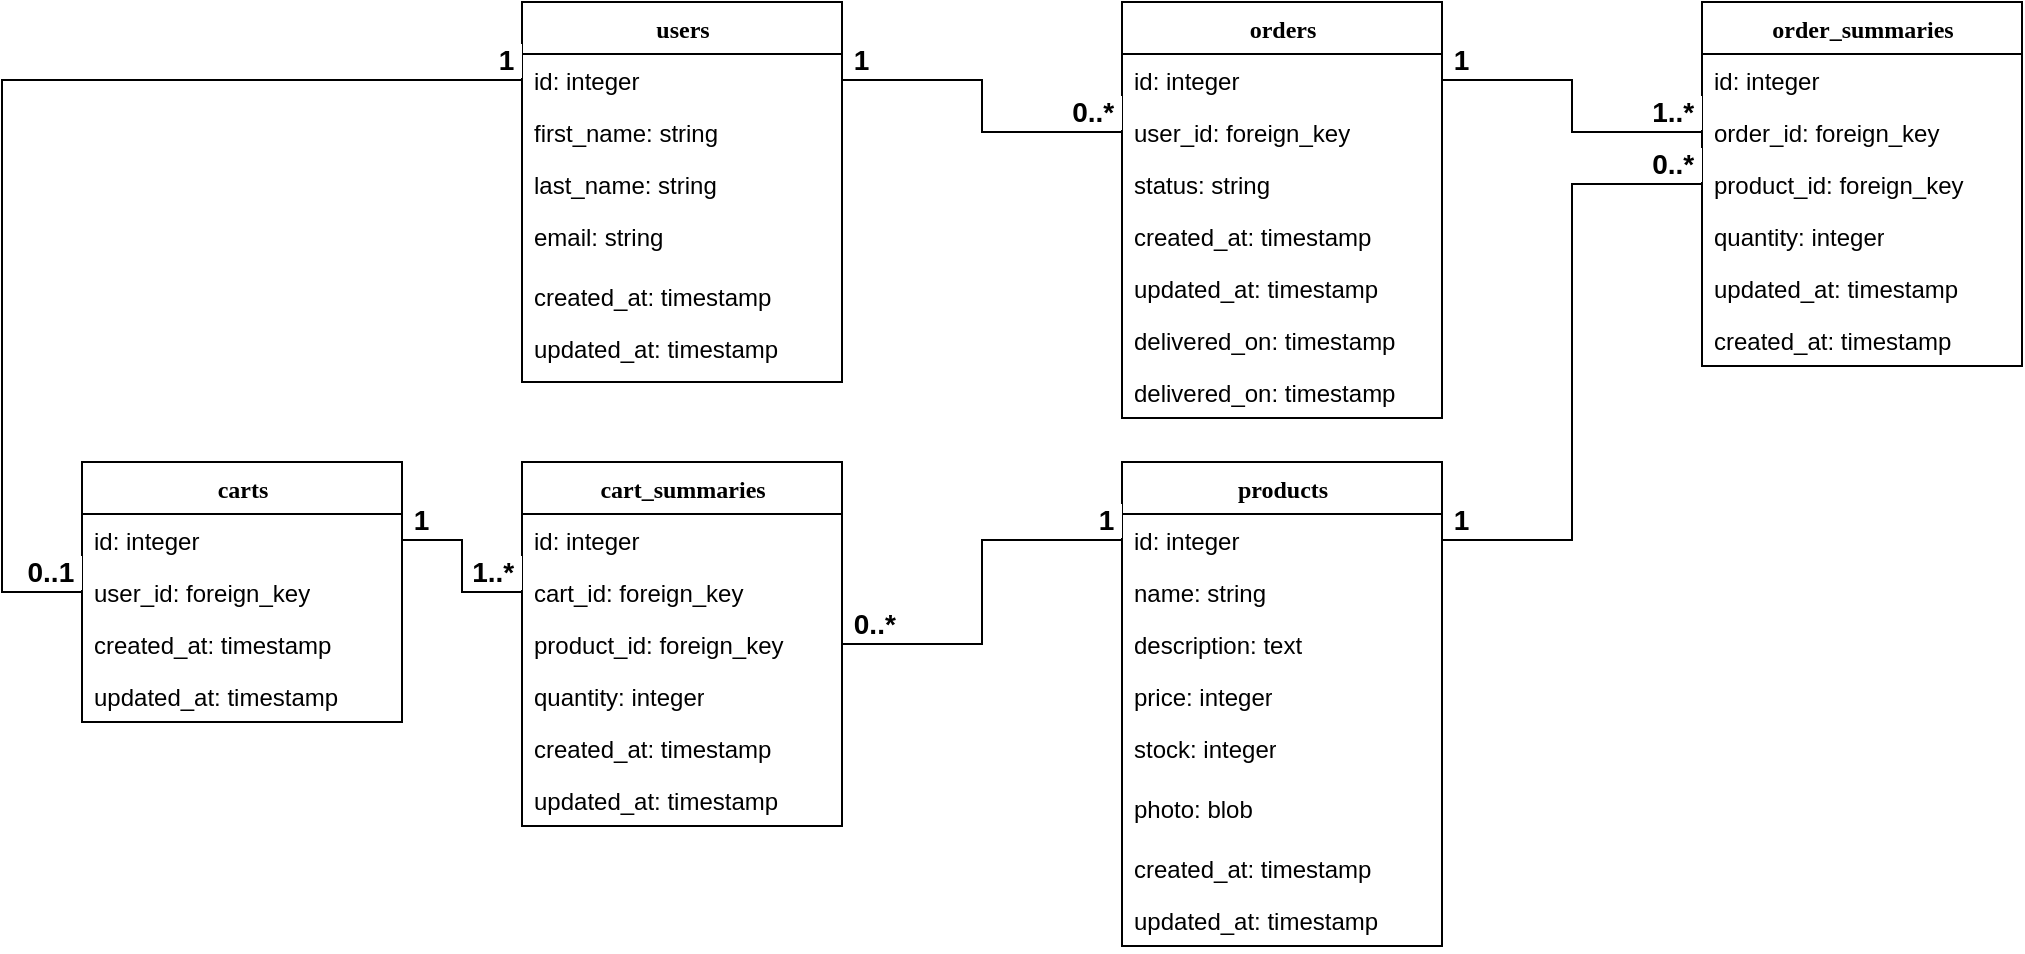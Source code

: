 <mxfile version="20.8.20" type="google"><diagram name="Page-1" id="9f46799a-70d6-7492-0946-bef42562c5a5"><mxGraphModel grid="1" page="1" gridSize="10" guides="1" tooltips="1" connect="1" arrows="1" fold="1" pageScale="1" pageWidth="1100" pageHeight="850" background="none" math="0" shadow="0"><root><mxCell id="0"/><mxCell id="1" parent="0"/><mxCell id="78961159f06e98e8-17" value="products" style="swimlane;html=1;fontStyle=1;align=center;verticalAlign=top;childLayout=stackLayout;horizontal=1;startSize=26;horizontalStack=0;resizeParent=1;resizeLast=0;collapsible=1;marginBottom=0;swimlaneFillColor=#ffffff;rounded=0;shadow=0;comic=0;labelBackgroundColor=none;strokeWidth=1;fillColor=none;fontFamily=Verdana;fontSize=12" vertex="1" parent="1"><mxGeometry x="620" y="310" width="160" height="242" as="geometry"/></mxCell><mxCell id="78961159f06e98e8-21" value="id: integer" style="text;html=1;strokeColor=none;fillColor=none;align=left;verticalAlign=top;spacingLeft=4;spacingRight=4;whiteSpace=wrap;overflow=hidden;rotatable=0;points=[[0,0.5],[1,0.5]];portConstraint=eastwest;" vertex="1" parent="78961159f06e98e8-17"><mxGeometry y="26" width="160" height="26" as="geometry"/></mxCell><mxCell id="78961159f06e98e8-23" value="name: string" style="text;html=1;strokeColor=none;fillColor=none;align=left;verticalAlign=top;spacingLeft=4;spacingRight=4;whiteSpace=wrap;overflow=hidden;rotatable=0;points=[[0,0.5],[1,0.5]];portConstraint=eastwest;" vertex="1" parent="78961159f06e98e8-17"><mxGeometry y="52" width="160" height="26" as="geometry"/></mxCell><mxCell id="78961159f06e98e8-25" value="description: text" style="text;html=1;strokeColor=none;fillColor=none;align=left;verticalAlign=top;spacingLeft=4;spacingRight=4;whiteSpace=wrap;overflow=hidden;rotatable=0;points=[[0,0.5],[1,0.5]];portConstraint=eastwest;" vertex="1" parent="78961159f06e98e8-17"><mxGeometry y="78" width="160" height="26" as="geometry"/></mxCell><mxCell id="78961159f06e98e8-26" value="price: integer" style="text;html=1;strokeColor=none;fillColor=none;align=left;verticalAlign=top;spacingLeft=4;spacingRight=4;whiteSpace=wrap;overflow=hidden;rotatable=0;points=[[0,0.5],[1,0.5]];portConstraint=eastwest;" vertex="1" parent="78961159f06e98e8-17"><mxGeometry y="104" width="160" height="26" as="geometry"/></mxCell><mxCell id="78961159f06e98e8-24" value="stock: integer" style="text;html=1;strokeColor=none;fillColor=none;align=left;verticalAlign=top;spacingLeft=4;spacingRight=4;whiteSpace=wrap;overflow=hidden;rotatable=0;points=[[0,0.5],[1,0.5]];portConstraint=eastwest;" vertex="1" parent="78961159f06e98e8-17"><mxGeometry y="130" width="160" height="30" as="geometry"/></mxCell><mxCell id="frZd8vpUcfduNd5snFsb-53" value="photo: blob" style="text;html=1;strokeColor=none;fillColor=none;align=left;verticalAlign=top;spacingLeft=4;spacingRight=4;whiteSpace=wrap;overflow=hidden;rotatable=0;points=[[0,0.5],[1,0.5]];portConstraint=eastwest;" vertex="1" parent="78961159f06e98e8-17"><mxGeometry y="160" width="160" height="30" as="geometry"/></mxCell><mxCell id="bodxvVu-SXC_c7wXkFbQ-30" value="created_at: timestamp" style="text;html=1;strokeColor=none;fillColor=none;align=left;verticalAlign=top;spacingLeft=4;spacingRight=4;whiteSpace=wrap;overflow=hidden;rotatable=0;points=[[0,0.5],[1,0.5]];portConstraint=eastwest;" vertex="1" parent="78961159f06e98e8-17"><mxGeometry y="190" width="160" height="26" as="geometry"/></mxCell><mxCell id="bodxvVu-SXC_c7wXkFbQ-31" value="updated_at: timestamp" style="text;html=1;strokeColor=none;fillColor=none;align=left;verticalAlign=top;spacingLeft=4;spacingRight=4;whiteSpace=wrap;overflow=hidden;rotatable=0;points=[[0,0.5],[1,0.5]];portConstraint=eastwest;" vertex="1" parent="78961159f06e98e8-17"><mxGeometry y="216" width="160" height="26" as="geometry"/></mxCell><mxCell id="78961159f06e98e8-30" value="users" style="swimlane;html=1;fontStyle=1;align=center;verticalAlign=top;childLayout=stackLayout;horizontal=1;startSize=26;horizontalStack=0;resizeParent=1;resizeLast=0;collapsible=1;marginBottom=0;swimlaneFillColor=#ffffff;rounded=0;shadow=0;comic=0;labelBackgroundColor=none;strokeWidth=1;fillColor=none;fontFamily=Verdana;fontSize=12" vertex="1" parent="1"><mxGeometry x="320" y="80" width="160" height="190" as="geometry"/></mxCell><mxCell id="bodxvVu-SXC_c7wXkFbQ-3" value="&lt;div&gt;id: integer&lt;br&gt;&lt;/div&gt;&lt;div&gt;&lt;br&gt;&lt;/div&gt;" style="text;html=1;strokeColor=none;fillColor=none;align=left;verticalAlign=top;spacingLeft=4;spacingRight=4;whiteSpace=wrap;overflow=hidden;rotatable=0;points=[[0,0.5],[1,0.5]];portConstraint=eastwest;" vertex="1" parent="78961159f06e98e8-30"><mxGeometry y="26" width="160" height="26" as="geometry"/></mxCell><mxCell id="78961159f06e98e8-31" value="first_name: string" style="text;html=1;strokeColor=none;fillColor=none;align=left;verticalAlign=top;spacingLeft=4;spacingRight=4;whiteSpace=wrap;overflow=hidden;rotatable=0;points=[[0,0.5],[1,0.5]];portConstraint=eastwest;" vertex="1" parent="78961159f06e98e8-30"><mxGeometry y="52" width="160" height="26" as="geometry"/></mxCell><mxCell id="78961159f06e98e8-32" value="last_name: string" style="text;html=1;strokeColor=none;fillColor=none;align=left;verticalAlign=top;spacingLeft=4;spacingRight=4;whiteSpace=wrap;overflow=hidden;rotatable=0;points=[[0,0.5],[1,0.5]];portConstraint=eastwest;" vertex="1" parent="78961159f06e98e8-30"><mxGeometry y="78" width="160" height="26" as="geometry"/></mxCell><mxCell id="78961159f06e98e8-33" value="email: string" style="text;html=1;strokeColor=none;fillColor=none;align=left;verticalAlign=top;spacingLeft=4;spacingRight=4;whiteSpace=wrap;overflow=hidden;rotatable=0;points=[[0,0.5],[1,0.5]];portConstraint=eastwest;" vertex="1" parent="78961159f06e98e8-30"><mxGeometry y="104" width="160" height="26" as="geometry"/></mxCell><mxCell id="78961159f06e98e8-39" value="+ method(type): type" style="text;html=1;strokeColor=none;fillColor=none;align=left;verticalAlign=top;spacingLeft=4;spacingRight=4;whiteSpace=wrap;overflow=hidden;rotatable=0;points=[[0,0.5],[1,0.5]];portConstraint=eastwest;" vertex="1" parent="78961159f06e98e8-30"><mxGeometry y="130" width="160" height="4" as="geometry"/></mxCell><mxCell id="bodxvVu-SXC_c7wXkFbQ-26" value="created_at: timestamp" style="text;html=1;strokeColor=none;fillColor=none;align=left;verticalAlign=top;spacingLeft=4;spacingRight=4;whiteSpace=wrap;overflow=hidden;rotatable=0;points=[[0,0.5],[1,0.5]];portConstraint=eastwest;" vertex="1" parent="78961159f06e98e8-30"><mxGeometry y="134" width="160" height="26" as="geometry"/></mxCell><mxCell id="bodxvVu-SXC_c7wXkFbQ-27" value="updated_at: timestamp" style="text;html=1;strokeColor=none;fillColor=none;align=left;verticalAlign=top;spacingLeft=4;spacingRight=4;whiteSpace=wrap;overflow=hidden;rotatable=0;points=[[0,0.5],[1,0.5]];portConstraint=eastwest;" vertex="1" parent="78961159f06e98e8-30"><mxGeometry y="160" width="160" height="26" as="geometry"/></mxCell><mxCell id="78961159f06e98e8-43" value="orders" style="swimlane;html=1;fontStyle=1;align=center;verticalAlign=top;childLayout=stackLayout;horizontal=1;startSize=26;horizontalStack=0;resizeParent=1;resizeLast=0;collapsible=1;marginBottom=0;swimlaneFillColor=#ffffff;rounded=0;shadow=0;comic=0;labelBackgroundColor=none;strokeWidth=1;fillColor=none;fontFamily=Verdana;fontSize=12" vertex="1" parent="1"><mxGeometry x="620" y="80" width="160" height="208" as="geometry"/></mxCell><mxCell id="78961159f06e98e8-45" value="id: integer" style="text;html=1;strokeColor=none;fillColor=none;align=left;verticalAlign=top;spacingLeft=4;spacingRight=4;whiteSpace=wrap;overflow=hidden;rotatable=0;points=[[0,0.5],[1,0.5]];portConstraint=eastwest;" vertex="1" parent="78961159f06e98e8-43"><mxGeometry y="26" width="160" height="26" as="geometry"/></mxCell><mxCell id="bodxvVu-SXC_c7wXkFbQ-4" value="user_id: foreign_key" style="text;html=1;strokeColor=none;fillColor=none;align=left;verticalAlign=top;spacingLeft=4;spacingRight=4;whiteSpace=wrap;overflow=hidden;rotatable=0;points=[[0,0.5],[1,0.5]];portConstraint=eastwest;" vertex="1" parent="78961159f06e98e8-43"><mxGeometry y="52" width="160" height="26" as="geometry"/></mxCell><mxCell id="bodxvVu-SXC_c7wXkFbQ-21" value="status: string" style="text;html=1;strokeColor=none;fillColor=none;align=left;verticalAlign=top;spacingLeft=4;spacingRight=4;whiteSpace=wrap;overflow=hidden;rotatable=0;points=[[0,0.5],[1,0.5]];portConstraint=eastwest;" vertex="1" parent="78961159f06e98e8-43"><mxGeometry y="78" width="160" height="26" as="geometry"/></mxCell><mxCell id="bodxvVu-SXC_c7wXkFbQ-24" value="created_at: timestamp" style="text;html=1;strokeColor=none;fillColor=none;align=left;verticalAlign=top;spacingLeft=4;spacingRight=4;whiteSpace=wrap;overflow=hidden;rotatable=0;points=[[0,0.5],[1,0.5]];portConstraint=eastwest;" vertex="1" parent="78961159f06e98e8-43"><mxGeometry y="104" width="160" height="26" as="geometry"/></mxCell><mxCell id="bodxvVu-SXC_c7wXkFbQ-25" value="updated_at: timestamp" style="text;html=1;strokeColor=none;fillColor=none;align=left;verticalAlign=top;spacingLeft=4;spacingRight=4;whiteSpace=wrap;overflow=hidden;rotatable=0;points=[[0,0.5],[1,0.5]];portConstraint=eastwest;" vertex="1" parent="78961159f06e98e8-43"><mxGeometry y="130" width="160" height="26" as="geometry"/></mxCell><mxCell id="frZd8vpUcfduNd5snFsb-37" value="delivered_on: timestamp" style="text;html=1;strokeColor=none;fillColor=none;align=left;verticalAlign=top;spacingLeft=4;spacingRight=4;whiteSpace=wrap;overflow=hidden;rotatable=0;points=[[0,0.5],[1,0.5]];portConstraint=eastwest;" vertex="1" parent="78961159f06e98e8-43"><mxGeometry y="156" width="160" height="26" as="geometry"/></mxCell><mxCell id="bodxvVu-SXC_c7wXkFbQ-32" value="delivered_on: timestamp" style="text;html=1;strokeColor=none;fillColor=none;align=left;verticalAlign=top;spacingLeft=4;spacingRight=4;whiteSpace=wrap;overflow=hidden;rotatable=0;points=[[0,0.5],[1,0.5]];portConstraint=eastwest;" vertex="1" parent="78961159f06e98e8-43"><mxGeometry y="182" width="160" height="26" as="geometry"/></mxCell><mxCell id="bodxvVu-SXC_c7wXkFbQ-15" value="order_summaries" style="swimlane;html=1;fontStyle=1;align=center;verticalAlign=top;childLayout=stackLayout;horizontal=1;startSize=26;horizontalStack=0;resizeParent=1;resizeLast=0;collapsible=1;marginBottom=0;swimlaneFillColor=#ffffff;rounded=0;shadow=0;comic=0;labelBackgroundColor=none;strokeWidth=1;fillColor=none;fontFamily=Verdana;fontSize=12" vertex="1" parent="1"><mxGeometry x="910" y="80" width="160" height="182" as="geometry"/></mxCell><mxCell id="bodxvVu-SXC_c7wXkFbQ-16" value="id: integer" style="text;html=1;strokeColor=none;fillColor=none;align=left;verticalAlign=top;spacingLeft=4;spacingRight=4;whiteSpace=wrap;overflow=hidden;rotatable=0;points=[[0,0.5],[1,0.5]];portConstraint=eastwest;" vertex="1" parent="bodxvVu-SXC_c7wXkFbQ-15"><mxGeometry y="26" width="160" height="26" as="geometry"/></mxCell><mxCell id="bodxvVu-SXC_c7wXkFbQ-17" value="order_id: foreign_key" style="text;html=1;strokeColor=none;fillColor=none;align=left;verticalAlign=top;spacingLeft=4;spacingRight=4;whiteSpace=wrap;overflow=hidden;rotatable=0;points=[[0,0.5],[1,0.5]];portConstraint=eastwest;" vertex="1" parent="bodxvVu-SXC_c7wXkFbQ-15"><mxGeometry y="52" width="160" height="26" as="geometry"/></mxCell><mxCell id="bodxvVu-SXC_c7wXkFbQ-18" value="product_id: foreign_key" style="text;html=1;strokeColor=none;fillColor=none;align=left;verticalAlign=top;spacingLeft=4;spacingRight=4;whiteSpace=wrap;overflow=hidden;rotatable=0;points=[[0,0.5],[1,0.5]];portConstraint=eastwest;" vertex="1" parent="bodxvVu-SXC_c7wXkFbQ-15"><mxGeometry y="78" width="160" height="26" as="geometry"/></mxCell><mxCell id="bodxvVu-SXC_c7wXkFbQ-34" value="&lt;div&gt;quantity: integer&lt;/div&gt;&lt;div&gt;&lt;br&gt;&lt;/div&gt;&lt;div&gt;&lt;br&gt;&lt;/div&gt;" style="text;html=1;strokeColor=none;fillColor=none;align=left;verticalAlign=top;spacingLeft=4;spacingRight=4;whiteSpace=wrap;overflow=hidden;rotatable=0;points=[[0,0.5],[1,0.5]];portConstraint=eastwest;" vertex="1" parent="bodxvVu-SXC_c7wXkFbQ-15"><mxGeometry y="104" width="160" height="26" as="geometry"/></mxCell><mxCell id="bodxvVu-SXC_c7wXkFbQ-29" value="updated_at: timestamp" style="text;html=1;strokeColor=none;fillColor=none;align=left;verticalAlign=top;spacingLeft=4;spacingRight=4;whiteSpace=wrap;overflow=hidden;rotatable=0;points=[[0,0.5],[1,0.5]];portConstraint=eastwest;" vertex="1" parent="bodxvVu-SXC_c7wXkFbQ-15"><mxGeometry y="130" width="160" height="26" as="geometry"/></mxCell><mxCell id="bodxvVu-SXC_c7wXkFbQ-28" value="created_at: timestamp" style="text;html=1;strokeColor=none;fillColor=none;align=left;verticalAlign=top;spacingLeft=4;spacingRight=4;whiteSpace=wrap;overflow=hidden;rotatable=0;points=[[0,0.5],[1,0.5]];portConstraint=eastwest;" vertex="1" parent="bodxvVu-SXC_c7wXkFbQ-15"><mxGeometry y="156" width="160" height="26" as="geometry"/></mxCell><mxCell id="frZd8vpUcfduNd5snFsb-12" value="carts" style="swimlane;html=1;fontStyle=1;align=center;verticalAlign=top;childLayout=stackLayout;horizontal=1;startSize=26;horizontalStack=0;resizeParent=1;resizeLast=0;collapsible=1;marginBottom=0;swimlaneFillColor=#ffffff;rounded=0;shadow=0;comic=0;labelBackgroundColor=none;strokeWidth=1;fillColor=none;fontFamily=Verdana;fontSize=12" vertex="1" parent="1"><mxGeometry x="100" y="310" width="160" height="130" as="geometry"/></mxCell><mxCell id="frZd8vpUcfduNd5snFsb-13" value="id: integer" style="text;html=1;strokeColor=none;fillColor=none;align=left;verticalAlign=top;spacingLeft=4;spacingRight=4;whiteSpace=wrap;overflow=hidden;rotatable=0;points=[[0,0.5],[1,0.5]];portConstraint=eastwest;" vertex="1" parent="frZd8vpUcfduNd5snFsb-12"><mxGeometry y="26" width="160" height="26" as="geometry"/></mxCell><mxCell id="frZd8vpUcfduNd5snFsb-14" value="user_id: foreign_key" style="text;html=1;strokeColor=none;fillColor=none;align=left;verticalAlign=top;spacingLeft=4;spacingRight=4;whiteSpace=wrap;overflow=hidden;rotatable=0;points=[[0,0.5],[1,0.5]];portConstraint=eastwest;" vertex="1" parent="frZd8vpUcfduNd5snFsb-12"><mxGeometry y="52" width="160" height="26" as="geometry"/></mxCell><mxCell id="frZd8vpUcfduNd5snFsb-16" value="created_at: timestamp" style="text;html=1;strokeColor=none;fillColor=none;align=left;verticalAlign=top;spacingLeft=4;spacingRight=4;whiteSpace=wrap;overflow=hidden;rotatable=0;points=[[0,0.5],[1,0.5]];portConstraint=eastwest;" vertex="1" parent="frZd8vpUcfduNd5snFsb-12"><mxGeometry y="78" width="160" height="26" as="geometry"/></mxCell><mxCell id="frZd8vpUcfduNd5snFsb-17" value="updated_at: timestamp" style="text;html=1;strokeColor=none;fillColor=none;align=left;verticalAlign=top;spacingLeft=4;spacingRight=4;whiteSpace=wrap;overflow=hidden;rotatable=0;points=[[0,0.5],[1,0.5]];portConstraint=eastwest;" vertex="1" parent="frZd8vpUcfduNd5snFsb-12"><mxGeometry y="104" width="160" height="26" as="geometry"/></mxCell><mxCell id="frZd8vpUcfduNd5snFsb-21" value="cart_summaries" style="swimlane;html=1;fontStyle=1;align=center;verticalAlign=top;childLayout=stackLayout;horizontal=1;startSize=26;horizontalStack=0;resizeParent=1;resizeLast=0;collapsible=1;marginBottom=0;swimlaneFillColor=#ffffff;rounded=0;shadow=0;comic=0;labelBackgroundColor=none;strokeWidth=1;fillColor=none;fontFamily=Verdana;fontSize=12" vertex="1" parent="1"><mxGeometry x="320" y="310" width="160" height="182" as="geometry"/></mxCell><mxCell id="frZd8vpUcfduNd5snFsb-22" value="id: integer" style="text;html=1;strokeColor=none;fillColor=none;align=left;verticalAlign=top;spacingLeft=4;spacingRight=4;whiteSpace=wrap;overflow=hidden;rotatable=0;points=[[0,0.5],[1,0.5]];portConstraint=eastwest;" vertex="1" parent="frZd8vpUcfduNd5snFsb-21"><mxGeometry y="26" width="160" height="26" as="geometry"/></mxCell><mxCell id="frZd8vpUcfduNd5snFsb-23" value="cart_id: foreign_key" style="text;html=1;strokeColor=none;fillColor=none;align=left;verticalAlign=top;spacingLeft=4;spacingRight=4;whiteSpace=wrap;overflow=hidden;rotatable=0;points=[[0,0.5],[1,0.5]];portConstraint=eastwest;" vertex="1" parent="frZd8vpUcfduNd5snFsb-21"><mxGeometry y="52" width="160" height="26" as="geometry"/></mxCell><mxCell id="frZd8vpUcfduNd5snFsb-24" value="product_id: foreign_key" style="text;html=1;strokeColor=none;fillColor=none;align=left;verticalAlign=top;spacingLeft=4;spacingRight=4;whiteSpace=wrap;overflow=hidden;rotatable=0;points=[[0,0.5],[1,0.5]];portConstraint=eastwest;" vertex="1" parent="frZd8vpUcfduNd5snFsb-21"><mxGeometry y="78" width="160" height="26" as="geometry"/></mxCell><mxCell id="frZd8vpUcfduNd5snFsb-25" value="&lt;div&gt;quantity: integer&lt;/div&gt;&lt;div&gt;&lt;br&gt;&lt;/div&gt;&lt;div&gt;&lt;br&gt;&lt;/div&gt;" style="text;html=1;strokeColor=none;fillColor=none;align=left;verticalAlign=top;spacingLeft=4;spacingRight=4;whiteSpace=wrap;overflow=hidden;rotatable=0;points=[[0,0.5],[1,0.5]];portConstraint=eastwest;" vertex="1" parent="frZd8vpUcfduNd5snFsb-21"><mxGeometry y="104" width="160" height="26" as="geometry"/></mxCell><mxCell id="frZd8vpUcfduNd5snFsb-27" value="created_at: timestamp" style="text;html=1;strokeColor=none;fillColor=none;align=left;verticalAlign=top;spacingLeft=4;spacingRight=4;whiteSpace=wrap;overflow=hidden;rotatable=0;points=[[0,0.5],[1,0.5]];portConstraint=eastwest;" vertex="1" parent="frZd8vpUcfduNd5snFsb-21"><mxGeometry y="130" width="160" height="26" as="geometry"/></mxCell><mxCell id="frZd8vpUcfduNd5snFsb-26" value="updated_at: timestamp" style="text;html=1;strokeColor=none;fillColor=none;align=left;verticalAlign=top;spacingLeft=4;spacingRight=4;whiteSpace=wrap;overflow=hidden;rotatable=0;points=[[0,0.5],[1,0.5]];portConstraint=eastwest;" vertex="1" parent="frZd8vpUcfduNd5snFsb-21"><mxGeometry y="156" width="160" height="26" as="geometry"/></mxCell><mxCell id="frZd8vpUcfduNd5snFsb-33" value="" style="endArrow=none;html=1;rounded=0;exitX=0;exitY=0.5;exitDx=0;exitDy=0;entryX=1;entryY=0.5;entryDx=0;entryDy=0;edgeStyle=elbowEdgeStyle;startArrow=none;startFill=0;endFill=0;labelPosition=center;verticalLabelPosition=middle;align=center;verticalAlign=middle;" edge="1" parent="1" source="bodxvVu-SXC_c7wXkFbQ-4" target="bodxvVu-SXC_c7wXkFbQ-3"><mxGeometry relative="1" as="geometry"><mxPoint x="450" y="300" as="sourcePoint"/><mxPoint x="610" y="300" as="targetPoint"/></mxGeometry></mxCell><mxCell id="frZd8vpUcfduNd5snFsb-35" value="0..*&amp;nbsp; " style="edgeLabel;resizable=0;html=1;align=right;verticalAlign=bottom;labelPosition=left;verticalLabelPosition=top;fontSize=14;fontStyle=1" connectable="0" vertex="1" parent="frZd8vpUcfduNd5snFsb-33"><mxGeometry x="-1" relative="1" as="geometry"/></mxCell><mxCell id="frZd8vpUcfduNd5snFsb-36" value="&amp;nbsp;1" style="edgeLabel;resizable=0;html=1;align=left;verticalAlign=bottom;labelPosition=right;verticalLabelPosition=top;fontSize=14;fontStyle=1" connectable="0" vertex="1" parent="frZd8vpUcfduNd5snFsb-33"><mxGeometry x="1" relative="1" as="geometry"/></mxCell><mxCell id="frZd8vpUcfduNd5snFsb-38" value="" style="endArrow=none;html=1;rounded=0;exitX=0;exitY=0.5;exitDx=0;exitDy=0;entryX=1;entryY=0.5;entryDx=0;entryDy=0;edgeStyle=elbowEdgeStyle;startArrow=none;startFill=0;endFill=0;labelPosition=center;verticalLabelPosition=middle;align=center;verticalAlign=middle;" edge="1" parent="1" source="bodxvVu-SXC_c7wXkFbQ-17" target="78961159f06e98e8-45"><mxGeometry relative="1" as="geometry"><mxPoint x="930" y="76" as="sourcePoint"/><mxPoint x="790" y="50" as="targetPoint"/></mxGeometry></mxCell><mxCell id="frZd8vpUcfduNd5snFsb-39" value="1..*&amp;nbsp; " style="edgeLabel;resizable=0;html=1;align=right;verticalAlign=bottom;labelPosition=left;verticalLabelPosition=top;fontSize=14;fontStyle=1" connectable="0" vertex="1" parent="frZd8vpUcfduNd5snFsb-38"><mxGeometry x="-1" relative="1" as="geometry"/></mxCell><mxCell id="frZd8vpUcfduNd5snFsb-40" value="&amp;nbsp;1" style="edgeLabel;resizable=0;html=1;align=left;verticalAlign=bottom;labelPosition=right;verticalLabelPosition=top;fontSize=14;fontStyle=1" connectable="0" vertex="1" parent="frZd8vpUcfduNd5snFsb-38"><mxGeometry x="1" relative="1" as="geometry"/></mxCell><mxCell id="frZd8vpUcfduNd5snFsb-41" value="" style="endArrow=none;html=1;rounded=0;exitX=0;exitY=0.5;exitDx=0;exitDy=0;entryX=1;entryY=0.5;entryDx=0;entryDy=0;edgeStyle=elbowEdgeStyle;startArrow=none;startFill=0;endFill=0;labelPosition=center;verticalLabelPosition=middle;align=center;verticalAlign=middle;" edge="1" parent="1" source="bodxvVu-SXC_c7wXkFbQ-18" target="78961159f06e98e8-21"><mxGeometry relative="1" as="geometry"><mxPoint x="940" y="336" as="sourcePoint"/><mxPoint x="810" y="310" as="targetPoint"/></mxGeometry></mxCell><mxCell id="frZd8vpUcfduNd5snFsb-42" value="0..*&amp;nbsp; " style="edgeLabel;resizable=0;html=1;align=right;verticalAlign=bottom;labelPosition=left;verticalLabelPosition=top;fontSize=14;fontStyle=1" connectable="0" vertex="1" parent="frZd8vpUcfduNd5snFsb-41"><mxGeometry x="-1" relative="1" as="geometry"/></mxCell><mxCell id="frZd8vpUcfduNd5snFsb-43" value="&amp;nbsp;1" style="edgeLabel;resizable=0;html=1;align=left;verticalAlign=bottom;labelPosition=right;verticalLabelPosition=top;fontSize=14;fontStyle=1" connectable="0" vertex="1" parent="frZd8vpUcfduNd5snFsb-41"><mxGeometry x="1" relative="1" as="geometry"/></mxCell><mxCell id="frZd8vpUcfduNd5snFsb-44" value="" style="endArrow=none;html=1;rounded=0;exitX=0;exitY=0.5;exitDx=0;exitDy=0;entryX=1;entryY=0.5;entryDx=0;entryDy=0;edgeStyle=elbowEdgeStyle;startArrow=none;startFill=0;endFill=0;labelPosition=center;verticalLabelPosition=middle;align=center;verticalAlign=middle;" edge="1" parent="1" source="78961159f06e98e8-21" target="frZd8vpUcfduNd5snFsb-24"><mxGeometry relative="1" as="geometry"><mxPoint x="960" y="336" as="sourcePoint"/><mxPoint x="830" y="514" as="targetPoint"/></mxGeometry></mxCell><mxCell id="frZd8vpUcfduNd5snFsb-45" value="1&amp;nbsp; " style="edgeLabel;resizable=0;html=1;align=right;verticalAlign=bottom;labelPosition=left;verticalLabelPosition=top;fontSize=14;fontStyle=1" connectable="0" vertex="1" parent="frZd8vpUcfduNd5snFsb-44"><mxGeometry x="-1" relative="1" as="geometry"/></mxCell><mxCell id="frZd8vpUcfduNd5snFsb-46" value="&amp;nbsp;0..*" style="edgeLabel;resizable=0;html=1;align=left;verticalAlign=bottom;labelPosition=right;verticalLabelPosition=top;fontSize=14;fontStyle=1" connectable="0" vertex="1" parent="frZd8vpUcfduNd5snFsb-44"><mxGeometry x="1" relative="1" as="geometry"/></mxCell><mxCell id="frZd8vpUcfduNd5snFsb-47" value="" style="endArrow=none;html=1;rounded=0;exitX=0;exitY=0.5;exitDx=0;exitDy=0;entryX=1;entryY=0.5;entryDx=0;entryDy=0;edgeStyle=elbowEdgeStyle;startArrow=none;startFill=0;endFill=0;labelPosition=center;verticalLabelPosition=middle;align=center;verticalAlign=middle;" edge="1" parent="1" source="frZd8vpUcfduNd5snFsb-23" target="frZd8vpUcfduNd5snFsb-13"><mxGeometry relative="1" as="geometry"><mxPoint x="350" y="522" as="sourcePoint"/><mxPoint x="220" y="700" as="targetPoint"/></mxGeometry></mxCell><mxCell id="frZd8vpUcfduNd5snFsb-48" value="1..*&amp;nbsp; " style="edgeLabel;resizable=0;html=1;align=right;verticalAlign=bottom;labelPosition=left;verticalLabelPosition=top;fontSize=14;fontStyle=1" connectable="0" vertex="1" parent="frZd8vpUcfduNd5snFsb-47"><mxGeometry x="-1" relative="1" as="geometry"/></mxCell><mxCell id="frZd8vpUcfduNd5snFsb-49" value="&amp;nbsp;1" style="edgeLabel;resizable=0;html=1;align=left;verticalAlign=bottom;labelPosition=right;verticalLabelPosition=top;fontSize=14;fontStyle=1" connectable="0" vertex="1" parent="frZd8vpUcfduNd5snFsb-47"><mxGeometry x="1" relative="1" as="geometry"/></mxCell><mxCell id="frZd8vpUcfduNd5snFsb-50" value="" style="endArrow=none;html=1;rounded=0;exitX=0;exitY=0.5;exitDx=0;exitDy=0;entryX=0;entryY=0.5;entryDx=0;entryDy=0;edgeStyle=elbowEdgeStyle;startArrow=none;startFill=0;endFill=0;labelPosition=center;verticalLabelPosition=middle;align=center;verticalAlign=middle;" edge="1" parent="1" source="bodxvVu-SXC_c7wXkFbQ-3" target="frZd8vpUcfduNd5snFsb-14"><mxGeometry relative="1" as="geometry"><mxPoint x="210" y="145" as="sourcePoint"/><mxPoint x="70" y="197" as="targetPoint"/><Array as="points"><mxPoint x="60" y="240"/></Array></mxGeometry></mxCell><mxCell id="frZd8vpUcfduNd5snFsb-51" value="1&amp;nbsp; " style="edgeLabel;resizable=0;html=1;align=right;verticalAlign=bottom;labelPosition=left;verticalLabelPosition=top;fontSize=14;fontStyle=1" connectable="0" vertex="1" parent="frZd8vpUcfduNd5snFsb-50"><mxGeometry x="-1" relative="1" as="geometry"/></mxCell><mxCell id="frZd8vpUcfduNd5snFsb-52" value="0..1&amp;nbsp; " style="edgeLabel;resizable=0;html=1;align=right;verticalAlign=bottom;labelPosition=left;verticalLabelPosition=top;fontSize=14;fontStyle=1" connectable="0" vertex="1" parent="frZd8vpUcfduNd5snFsb-50"><mxGeometry x="1" relative="1" as="geometry"/></mxCell></root></mxGraphModel></diagram></mxfile>